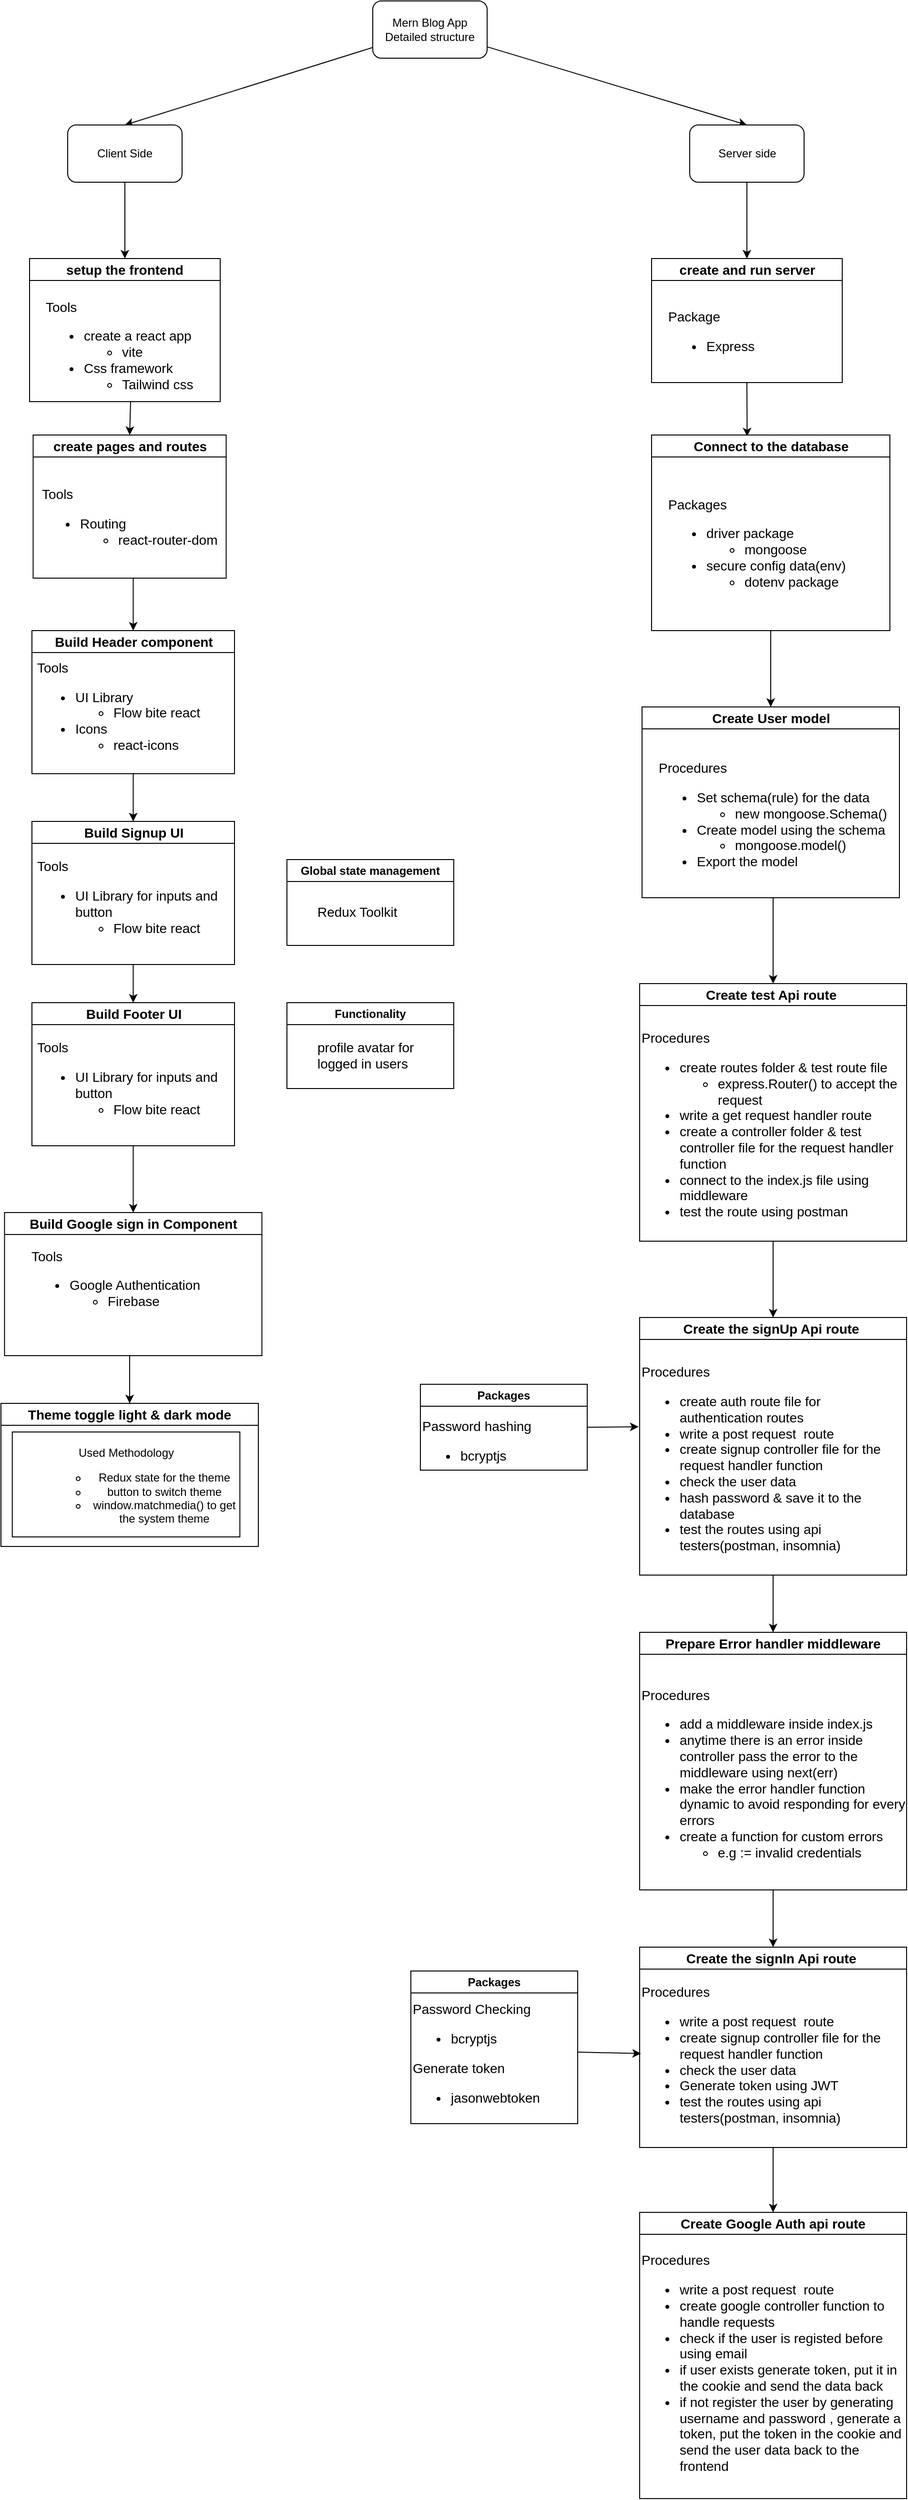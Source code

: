<mxfile>
    <diagram id="eZKFXFdzhTwZrDXH5VwZ" name="Page-1">
        <mxGraphModel dx="943" dy="307" grid="1" gridSize="10" guides="1" tooltips="1" connect="1" arrows="1" fold="1" page="1" pageScale="1" pageWidth="1654" pageHeight="1169" background="none" math="0" shadow="0">
            <root>
                <mxCell id="0"/>
                <mxCell id="1" parent="0"/>
                <mxCell id="7" style="edgeStyle=none;html=1;entryX=0.5;entryY=0;entryDx=0;entryDy=0;" parent="1" source="2" target="3" edge="1">
                    <mxGeometry relative="1" as="geometry"/>
                </mxCell>
                <mxCell id="9" style="edgeStyle=none;html=1;entryX=0.5;entryY=0;entryDx=0;entryDy=0;" parent="1" source="2" target="8" edge="1">
                    <mxGeometry relative="1" as="geometry"/>
                </mxCell>
                <mxCell id="2" value="Mern Blog App Detailed structure" style="rounded=1;whiteSpace=wrap;html=1;" parent="1" vertex="1">
                    <mxGeometry x="480" y="20" width="120" height="60" as="geometry"/>
                </mxCell>
                <mxCell id="27" style="edgeStyle=none;html=1;exitX=0.5;exitY=1;exitDx=0;exitDy=0;entryX=0.5;entryY=0;entryDx=0;entryDy=0;" parent="1" source="3" target="25" edge="1">
                    <mxGeometry relative="1" as="geometry"/>
                </mxCell>
                <mxCell id="3" value="Server side" style="rounded=1;whiteSpace=wrap;html=1;" parent="1" vertex="1">
                    <mxGeometry x="812.5" y="150" width="120" height="60" as="geometry"/>
                </mxCell>
                <mxCell id="15" style="edgeStyle=none;html=1;exitX=0.5;exitY=1;exitDx=0;exitDy=0;entryX=0.5;entryY=0;entryDx=0;entryDy=0;fontSize=14;" parent="1" source="8" target="16" edge="1">
                    <mxGeometry relative="1" as="geometry">
                        <mxPoint x="110" y="290" as="targetPoint"/>
                        <Array as="points"/>
                    </mxGeometry>
                </mxCell>
                <mxCell id="8" value="Client Side" style="rounded=1;whiteSpace=wrap;html=1;" parent="1" vertex="1">
                    <mxGeometry x="160" y="150" width="120" height="60" as="geometry"/>
                </mxCell>
                <mxCell id="16" value="setup the frontend" style="swimlane;whiteSpace=wrap;html=1;fontSize=14;" parent="1" vertex="1">
                    <mxGeometry x="120" y="290" width="200" height="150" as="geometry"/>
                </mxCell>
                <mxCell id="18" value="&lt;div style=&quot;&quot;&gt;&lt;span style=&quot;background-color: initial;&quot;&gt;Tools&lt;/span&gt;&lt;/div&gt;&lt;div style=&quot;&quot;&gt;&lt;ul&gt;&lt;li&gt;create a react app&lt;/li&gt;&lt;ul&gt;&lt;li&gt;vite&lt;/li&gt;&lt;/ul&gt;&lt;li&gt;Css framework&lt;/li&gt;&lt;ul&gt;&lt;li&gt;Tailwind css&lt;/li&gt;&lt;/ul&gt;&lt;/ul&gt;&lt;/div&gt;" style="text;html=1;strokeColor=none;fillColor=none;align=left;verticalAlign=middle;whiteSpace=wrap;rounded=0;fontSize=14;" parent="16" vertex="1">
                    <mxGeometry x="15" y="45" width="185" height="105" as="geometry"/>
                </mxCell>
                <mxCell id="19" value="create pages and routes" style="swimlane;whiteSpace=wrap;html=1;fontSize=14;" parent="1" vertex="1">
                    <mxGeometry x="123.75" y="475" width="202.5" height="150" as="geometry"/>
                </mxCell>
                <mxCell id="20" value="&lt;div style=&quot;&quot;&gt;&lt;span style=&quot;background-color: initial;&quot;&gt;Tools&lt;/span&gt;&lt;/div&gt;&lt;div style=&quot;&quot;&gt;&lt;ul&gt;&lt;li&gt;Routing&lt;/li&gt;&lt;ul&gt;&lt;li&gt;react-router-dom&lt;/li&gt;&lt;/ul&gt;&lt;/ul&gt;&lt;/div&gt;" style="text;html=1;strokeColor=none;fillColor=none;align=left;verticalAlign=middle;whiteSpace=wrap;rounded=0;fontSize=14;" parent="19" vertex="1">
                    <mxGeometry x="7.5" y="35" width="195" height="115" as="geometry"/>
                </mxCell>
                <mxCell id="21" style="edgeStyle=none;html=1;entryX=0.5;entryY=0;entryDx=0;entryDy=0;fontSize=14;" parent="1" source="18" target="19" edge="1">
                    <mxGeometry relative="1" as="geometry"/>
                </mxCell>
                <mxCell id="57" value="" style="edgeStyle=none;html=1;entryX=0.5;entryY=0;entryDx=0;entryDy=0;" parent="1" source="22" target="54" edge="1">
                    <mxGeometry relative="1" as="geometry"/>
                </mxCell>
                <mxCell id="22" value="Build Header component" style="swimlane;whiteSpace=wrap;html=1;fontSize=14;" parent="1" vertex="1">
                    <mxGeometry x="122.5" y="680" width="212.5" height="150" as="geometry"/>
                </mxCell>
                <mxCell id="23" value="&lt;div style=&quot;&quot;&gt;&lt;span style=&quot;background-color: initial;&quot;&gt;Tools&lt;/span&gt;&lt;/div&gt;&lt;div style=&quot;&quot;&gt;&lt;ul&gt;&lt;li&gt;UI Library&lt;/li&gt;&lt;ul&gt;&lt;li&gt;Flow bite react&lt;/li&gt;&lt;/ul&gt;&lt;li&gt;Icons&lt;/li&gt;&lt;ul&gt;&lt;li&gt;react-icons&lt;/li&gt;&lt;/ul&gt;&lt;/ul&gt;&lt;br&gt;&lt;/div&gt;&lt;div style=&quot;&quot;&gt;&lt;br&gt;&lt;/div&gt;" style="text;html=1;strokeColor=none;fillColor=none;align=left;verticalAlign=middle;whiteSpace=wrap;rounded=0;fontSize=14;" parent="22" vertex="1">
                    <mxGeometry x="3.13" y="55" width="206.25" height="95" as="geometry"/>
                </mxCell>
                <mxCell id="24" style="edgeStyle=none;html=1;entryX=0.5;entryY=0;entryDx=0;entryDy=0;fontSize=14;" parent="1" source="20" target="22" edge="1">
                    <mxGeometry relative="1" as="geometry"/>
                </mxCell>
                <mxCell id="34" style="edgeStyle=none;html=1;exitX=0.5;exitY=1;exitDx=0;exitDy=0;entryX=0.401;entryY=0.007;entryDx=0;entryDy=0;entryPerimeter=0;" parent="1" source="25" target="28" edge="1">
                    <mxGeometry relative="1" as="geometry"/>
                </mxCell>
                <mxCell id="25" value="create and run server" style="swimlane;whiteSpace=wrap;html=1;fontSize=14;" parent="1" vertex="1">
                    <mxGeometry x="772.5" y="290" width="200" height="130" as="geometry"/>
                </mxCell>
                <mxCell id="26" value="&lt;div style=&quot;&quot;&gt;&lt;span style=&quot;background-color: initial;&quot;&gt;Package&lt;/span&gt;&lt;/div&gt;&lt;div style=&quot;&quot;&gt;&lt;ul&gt;&lt;li&gt;Express&lt;/li&gt;&lt;/ul&gt;&lt;/div&gt;" style="text;html=1;strokeColor=none;fillColor=none;align=left;verticalAlign=middle;whiteSpace=wrap;rounded=0;fontSize=14;" parent="25" vertex="1">
                    <mxGeometry x="15" y="45" width="165" height="75" as="geometry"/>
                </mxCell>
                <mxCell id="38" style="edgeStyle=none;html=1;exitX=0.5;exitY=1;exitDx=0;exitDy=0;entryX=0.5;entryY=0;entryDx=0;entryDy=0;" parent="1" source="28" target="35" edge="1">
                    <mxGeometry relative="1" as="geometry"/>
                </mxCell>
                <mxCell id="28" value="Connect to the database" style="swimlane;whiteSpace=wrap;html=1;fontSize=14;" parent="1" vertex="1">
                    <mxGeometry x="772.5" y="475" width="250" height="205" as="geometry"/>
                </mxCell>
                <mxCell id="29" value="&lt;div style=&quot;&quot;&gt;Packages&lt;/div&gt;&lt;div style=&quot;&quot;&gt;&lt;ul&gt;&lt;li&gt;driver package&lt;/li&gt;&lt;ul&gt;&lt;li&gt;mongoose&lt;/li&gt;&lt;/ul&gt;&lt;li&gt;secure config data(env)&lt;/li&gt;&lt;ul&gt;&lt;li&gt;dotenv package&lt;/li&gt;&lt;/ul&gt;&lt;/ul&gt;&lt;/div&gt;" style="text;html=1;strokeColor=none;fillColor=none;align=left;verticalAlign=middle;whiteSpace=wrap;rounded=0;fontSize=14;" parent="28" vertex="1">
                    <mxGeometry x="15" y="50" width="225" height="140" as="geometry"/>
                </mxCell>
                <mxCell id="35" value="Create User model" style="swimlane;whiteSpace=wrap;html=1;fontSize=14;" parent="1" vertex="1">
                    <mxGeometry x="762.5" y="760" width="270" height="200" as="geometry"/>
                </mxCell>
                <mxCell id="36" value="&lt;div style=&quot;&quot;&gt;Procedures&lt;/div&gt;&lt;div style=&quot;&quot;&gt;&lt;ul&gt;&lt;li&gt;Set schema(rule) for the data&lt;/li&gt;&lt;ul&gt;&lt;li&gt;new mongoose.Schema()&lt;/li&gt;&lt;/ul&gt;&lt;li&gt;Create model using the schema&lt;/li&gt;&lt;ul&gt;&lt;li&gt;mongoose.model()&lt;/li&gt;&lt;/ul&gt;&lt;li&gt;Export the model&lt;/li&gt;&lt;/ul&gt;&lt;/div&gt;" style="text;html=1;strokeColor=none;fillColor=none;align=left;verticalAlign=middle;whiteSpace=wrap;rounded=0;fontSize=14;" parent="35" vertex="1">
                    <mxGeometry x="15" y="40" width="245" height="160" as="geometry"/>
                </mxCell>
                <mxCell id="39" value="Create test Api route&amp;nbsp;" style="swimlane;whiteSpace=wrap;html=1;fontSize=14;" parent="1" vertex="1">
                    <mxGeometry x="760" y="1050" width="280" height="270" as="geometry"/>
                </mxCell>
                <mxCell id="40" value="&lt;div style=&quot;&quot;&gt;Procedures&lt;/div&gt;&lt;div style=&quot;&quot;&gt;&lt;ul&gt;&lt;li&gt;create routes folder &amp;amp; test route file&lt;/li&gt;&lt;ul&gt;&lt;li&gt;express.Router() to accept the request&lt;/li&gt;&lt;/ul&gt;&lt;li&gt;write a get request handler route&lt;/li&gt;&lt;li&gt;create a controller folder &amp;amp; test controller file for the request handler function&lt;/li&gt;&lt;li&gt;connect to the index.js file using middleware&lt;/li&gt;&lt;li&gt;test the route using postman&lt;/li&gt;&lt;/ul&gt;&lt;/div&gt;" style="text;html=1;strokeColor=none;fillColor=none;align=left;verticalAlign=middle;whiteSpace=wrap;rounded=0;fontSize=14;" parent="39" vertex="1">
                    <mxGeometry y="40" width="280" height="230" as="geometry"/>
                </mxCell>
                <mxCell id="41" style="edgeStyle=none;html=1;exitX=0.5;exitY=1;exitDx=0;exitDy=0;entryX=0.5;entryY=0;entryDx=0;entryDy=0;" parent="1" source="36" target="39" edge="1">
                    <mxGeometry relative="1" as="geometry"/>
                </mxCell>
                <mxCell id="42" value="Create the signUp Api route&amp;nbsp;" style="swimlane;whiteSpace=wrap;html=1;fontSize=14;" parent="1" vertex="1">
                    <mxGeometry x="760" y="1400" width="280" height="270" as="geometry"/>
                </mxCell>
                <mxCell id="43" value="&lt;div style=&quot;&quot;&gt;Procedures&lt;/div&gt;&lt;div style=&quot;&quot;&gt;&lt;ul&gt;&lt;li&gt;create auth route file for authentication routes&lt;/li&gt;&lt;li&gt;write a post request&amp;nbsp; route&lt;/li&gt;&lt;li&gt;create signup controller file for the request handler function&lt;/li&gt;&lt;li&gt;check the user data&amp;nbsp;&lt;/li&gt;&lt;li&gt;hash password &amp;amp; save it to the database&lt;/li&gt;&lt;li&gt;test the routes using api testers(postman, insomnia)&lt;/li&gt;&lt;/ul&gt;&lt;/div&gt;" style="text;html=1;strokeColor=none;fillColor=none;align=left;verticalAlign=middle;whiteSpace=wrap;rounded=0;fontSize=14;" parent="42" vertex="1">
                    <mxGeometry y="40" width="280" height="230" as="geometry"/>
                </mxCell>
                <mxCell id="44" style="edgeStyle=none;html=1;exitX=0.5;exitY=1;exitDx=0;exitDy=0;entryX=0.5;entryY=0;entryDx=0;entryDy=0;" parent="1" source="40" target="42" edge="1">
                    <mxGeometry relative="1" as="geometry"/>
                </mxCell>
                <mxCell id="47" value="Prepare Error handler middleware" style="swimlane;whiteSpace=wrap;html=1;fontSize=14;" parent="1" vertex="1">
                    <mxGeometry x="760" y="1730" width="280" height="270" as="geometry"/>
                </mxCell>
                <mxCell id="48" value="&lt;div style=&quot;&quot;&gt;Procedures&lt;/div&gt;&lt;div style=&quot;&quot;&gt;&lt;ul&gt;&lt;li&gt;add a middleware inside index.js&amp;nbsp;&lt;/li&gt;&lt;li&gt;anytime there is an error inside controller pass the error to the middleware using next(err)&lt;/li&gt;&lt;li&gt;make the error handler function dynamic to avoid responding for every errors&lt;/li&gt;&lt;li&gt;create a function for custom errors&lt;/li&gt;&lt;ul&gt;&lt;li&gt;&lt;span style=&quot;background-color: initial;&quot;&gt;e.g := invalid credentials&amp;nbsp;&lt;/span&gt;&lt;/li&gt;&lt;/ul&gt;&lt;/ul&gt;&lt;/div&gt;" style="text;html=1;strokeColor=none;fillColor=none;align=left;verticalAlign=middle;whiteSpace=wrap;rounded=0;fontSize=14;" parent="47" vertex="1">
                    <mxGeometry y="40" width="280" height="230" as="geometry"/>
                </mxCell>
                <mxCell id="52" style="edgeStyle=none;html=1;exitX=1;exitY=0.5;exitDx=0;exitDy=0;entryX=-0.004;entryY=0.324;entryDx=0;entryDy=0;entryPerimeter=0;" parent="1" source="49" target="43" edge="1">
                    <mxGeometry relative="1" as="geometry">
                        <Array as="points"/>
                    </mxGeometry>
                </mxCell>
                <mxCell id="49" value="Packages" style="swimlane;whiteSpace=wrap;html=1;" parent="1" vertex="1">
                    <mxGeometry x="530" y="1470" width="175" height="90" as="geometry"/>
                </mxCell>
                <mxCell id="50" value="&lt;div style=&quot;&quot;&gt;Password hashing&lt;/div&gt;&lt;div style=&quot;&quot;&gt;&lt;ul&gt;&lt;li&gt;bcryptjs&lt;/li&gt;&lt;/ul&gt;&lt;br&gt;&lt;/div&gt;" style="text;html=1;strokeColor=none;fillColor=none;align=left;verticalAlign=middle;whiteSpace=wrap;rounded=0;fontSize=14;" parent="49" vertex="1">
                    <mxGeometry y="60" width="175" height="30" as="geometry"/>
                </mxCell>
                <mxCell id="53" style="edgeStyle=none;html=1;exitX=0.5;exitY=1;exitDx=0;exitDy=0;entryX=0.5;entryY=0;entryDx=0;entryDy=0;" parent="1" source="43" target="47" edge="1">
                    <mxGeometry relative="1" as="geometry"/>
                </mxCell>
                <mxCell id="54" value="Build Signup UI" style="swimlane;whiteSpace=wrap;html=1;fontSize=14;" parent="1" vertex="1">
                    <mxGeometry x="122.5" y="880" width="212.5" height="150" as="geometry"/>
                </mxCell>
                <mxCell id="55" value="&lt;div style=&quot;&quot;&gt;&lt;span style=&quot;background-color: initial;&quot;&gt;Tools&lt;/span&gt;&lt;/div&gt;&lt;div style=&quot;&quot;&gt;&lt;ul&gt;&lt;li&gt;UI Library for inputs and button&lt;/li&gt;&lt;ul&gt;&lt;li&gt;Flow bite react&lt;/li&gt;&lt;/ul&gt;&lt;/ul&gt;&lt;br&gt;&lt;/div&gt;&lt;div style=&quot;&quot;&gt;&lt;br&gt;&lt;/div&gt;" style="text;html=1;strokeColor=none;fillColor=none;align=left;verticalAlign=middle;whiteSpace=wrap;rounded=0;fontSize=14;" parent="54" vertex="1">
                    <mxGeometry x="3.13" y="55" width="206.25" height="95" as="geometry"/>
                </mxCell>
                <mxCell id="59" value="Create the signIn Api route&amp;nbsp;" style="swimlane;whiteSpace=wrap;html=1;fontSize=14;" parent="1" vertex="1">
                    <mxGeometry x="760" y="2060" width="280" height="210" as="geometry"/>
                </mxCell>
                <mxCell id="60" value="&lt;div style=&quot;&quot;&gt;Procedures&lt;/div&gt;&lt;div style=&quot;&quot;&gt;&lt;ul&gt;&lt;li&gt;write a post request&amp;nbsp; route&lt;/li&gt;&lt;li&gt;create signup controller file for the request handler function&lt;/li&gt;&lt;li&gt;check the user data&amp;nbsp;&lt;/li&gt;&lt;li&gt;Generate token using JWT&lt;/li&gt;&lt;li&gt;test the routes using api testers(postman, insomnia)&lt;/li&gt;&lt;/ul&gt;&lt;/div&gt;" style="text;html=1;strokeColor=none;fillColor=none;align=left;verticalAlign=middle;whiteSpace=wrap;rounded=0;fontSize=14;" parent="59" vertex="1">
                    <mxGeometry y="30" width="280" height="180" as="geometry"/>
                </mxCell>
                <mxCell id="61" style="edgeStyle=none;html=1;exitX=0.5;exitY=1;exitDx=0;exitDy=0;entryX=0.5;entryY=0;entryDx=0;entryDy=0;" parent="1" source="48" target="59" edge="1">
                    <mxGeometry relative="1" as="geometry"/>
                </mxCell>
                <mxCell id="62" value="Packages" style="swimlane;whiteSpace=wrap;html=1;" parent="1" vertex="1">
                    <mxGeometry x="520" y="2085" width="175" height="160" as="geometry"/>
                </mxCell>
                <mxCell id="64" style="edgeStyle=none;html=1;" parent="62" source="63" target="62" edge="1">
                    <mxGeometry relative="1" as="geometry"/>
                </mxCell>
                <mxCell id="63" value="&lt;div style=&quot;&quot;&gt;Password Checking&lt;/div&gt;&lt;div style=&quot;&quot;&gt;&lt;ul&gt;&lt;li&gt;bcryptjs&lt;/li&gt;&lt;/ul&gt;Generate token&lt;/div&gt;&lt;div style=&quot;&quot;&gt;&lt;ul&gt;&lt;li&gt;jasonwebtoken&lt;/li&gt;&lt;/ul&gt;&lt;br&gt;&lt;br&gt;&lt;/div&gt;" style="text;html=1;strokeColor=none;fillColor=none;align=left;verticalAlign=middle;whiteSpace=wrap;rounded=0;fontSize=14;" parent="62" vertex="1">
                    <mxGeometry y="60" width="175" height="100" as="geometry"/>
                </mxCell>
                <mxCell id="68" style="edgeStyle=none;html=1;exitX=1;exitY=0.25;exitDx=0;exitDy=0;entryX=0.005;entryY=0.453;entryDx=0;entryDy=0;entryPerimeter=0;" parent="1" source="63" target="60" edge="1">
                    <mxGeometry relative="1" as="geometry"/>
                </mxCell>
                <mxCell id="69" value="Build Footer UI" style="swimlane;whiteSpace=wrap;html=1;fontSize=14;" parent="1" vertex="1">
                    <mxGeometry x="122.5" y="1070" width="212.5" height="150" as="geometry"/>
                </mxCell>
                <mxCell id="70" value="&lt;div style=&quot;&quot;&gt;&lt;span style=&quot;background-color: initial;&quot;&gt;Tools&lt;/span&gt;&lt;/div&gt;&lt;div style=&quot;&quot;&gt;&lt;ul&gt;&lt;li&gt;UI Library for inputs and button&lt;/li&gt;&lt;ul&gt;&lt;li&gt;Flow bite react&lt;/li&gt;&lt;/ul&gt;&lt;/ul&gt;&lt;br&gt;&lt;/div&gt;&lt;div style=&quot;&quot;&gt;&lt;br&gt;&lt;/div&gt;" style="text;html=1;strokeColor=none;fillColor=none;align=left;verticalAlign=middle;whiteSpace=wrap;rounded=0;fontSize=14;" parent="69" vertex="1">
                    <mxGeometry x="3.13" y="55" width="206.25" height="95" as="geometry"/>
                </mxCell>
                <mxCell id="71" style="edgeStyle=none;html=1;exitX=0.5;exitY=1;exitDx=0;exitDy=0;entryX=0.5;entryY=0;entryDx=0;entryDy=0;" parent="1" source="55" target="69" edge="1">
                    <mxGeometry relative="1" as="geometry"/>
                </mxCell>
                <mxCell id="72" value="Global state management" style="swimlane;whiteSpace=wrap;html=1;" parent="1" vertex="1">
                    <mxGeometry x="390" y="920" width="175" height="90" as="geometry"/>
                </mxCell>
                <mxCell id="73" value="&lt;div style=&quot;&quot;&gt;Redux Toolkit&lt;/div&gt;" style="text;html=1;strokeColor=none;fillColor=none;align=left;verticalAlign=middle;whiteSpace=wrap;rounded=0;fontSize=14;" parent="72" vertex="1">
                    <mxGeometry x="30" y="40" width="110" height="30" as="geometry"/>
                </mxCell>
                <mxCell id="74" value="Create Google Auth api route" style="swimlane;whiteSpace=wrap;html=1;fontSize=14;" parent="1" vertex="1">
                    <mxGeometry x="760" y="2338" width="280" height="300" as="geometry"/>
                </mxCell>
                <mxCell id="75" value="&lt;div style=&quot;&quot;&gt;Procedures&lt;/div&gt;&lt;div style=&quot;&quot;&gt;&lt;ul&gt;&lt;li&gt;write a post request&amp;nbsp; route&lt;/li&gt;&lt;li&gt;create google controller function to handle requests&lt;/li&gt;&lt;li&gt;check if the user is registed before using email&amp;nbsp;&lt;/li&gt;&lt;li&gt;if user exists generate token, put it in the cookie and send the data back&lt;/li&gt;&lt;li&gt;if not register the user by generating username and password , generate a token, put the token in the cookie and send the user data back to the frontend&lt;/li&gt;&lt;/ul&gt;&lt;/div&gt;" style="text;html=1;strokeColor=none;fillColor=none;align=left;verticalAlign=middle;whiteSpace=wrap;rounded=0;fontSize=14;" parent="74" vertex="1">
                    <mxGeometry y="70" width="280" height="190" as="geometry"/>
                </mxCell>
                <mxCell id="76" style="edgeStyle=none;html=1;exitX=0.5;exitY=1;exitDx=0;exitDy=0;entryX=0.5;entryY=0;entryDx=0;entryDy=0;" parent="1" source="60" target="74" edge="1">
                    <mxGeometry relative="1" as="geometry"/>
                </mxCell>
                <mxCell id="77" value="Build Google sign in Component" style="swimlane;whiteSpace=wrap;html=1;fontSize=14;" parent="1" vertex="1">
                    <mxGeometry x="93.75" y="1290" width="270" height="150" as="geometry"/>
                </mxCell>
                <mxCell id="78" value="&lt;div style=&quot;&quot;&gt;&lt;span style=&quot;background-color: initial;&quot;&gt;Tools&lt;/span&gt;&lt;/div&gt;&lt;div style=&quot;&quot;&gt;&lt;ul&gt;&lt;li&gt;Google Authentication&lt;/li&gt;&lt;ul&gt;&lt;li&gt;Firebase&lt;/li&gt;&lt;/ul&gt;&lt;/ul&gt;&lt;br&gt;&lt;/div&gt;&lt;div style=&quot;&quot;&gt;&lt;br&gt;&lt;/div&gt;" style="text;html=1;strokeColor=none;fillColor=none;align=left;verticalAlign=middle;whiteSpace=wrap;rounded=0;fontSize=14;" parent="77" vertex="1">
                    <mxGeometry x="26.25" y="45" width="206.25" height="95" as="geometry"/>
                </mxCell>
                <mxCell id="79" style="edgeStyle=none;html=1;exitX=0.5;exitY=1;exitDx=0;exitDy=0;entryX=0.5;entryY=0;entryDx=0;entryDy=0;" parent="1" source="70" target="77" edge="1">
                    <mxGeometry relative="1" as="geometry"/>
                </mxCell>
                <mxCell id="80" value="Theme toggle light &amp;amp; dark mode" style="swimlane;whiteSpace=wrap;html=1;fontSize=14;" vertex="1" parent="1">
                    <mxGeometry x="90" y="1490" width="270" height="150" as="geometry"/>
                </mxCell>
                <mxCell id="84" value="&lt;br&gt;Used Methodology&lt;br&gt;&lt;ul&gt;&lt;ul&gt;&lt;li&gt;Redux state for the theme&lt;/li&gt;&lt;li&gt;button to switch theme&lt;/li&gt;&lt;li&gt;window.matchmedia() to get the system theme&lt;/li&gt;&lt;/ul&gt;&lt;/ul&gt;" style="whiteSpace=wrap;html=1;" vertex="1" parent="80">
                    <mxGeometry x="11.88" y="30" width="238.75" height="110" as="geometry"/>
                </mxCell>
                <mxCell id="85" value="" style="edgeStyle=none;html=1;entryX=0.5;entryY=0;entryDx=0;entryDy=0;" edge="1" parent="1" target="80">
                    <mxGeometry relative="1" as="geometry">
                        <mxPoint x="225" y="1440" as="sourcePoint"/>
                        <mxPoint x="225" y="1480" as="targetPoint"/>
                    </mxGeometry>
                </mxCell>
                <mxCell id="87" value="Functionality" style="swimlane;whiteSpace=wrap;html=1;" vertex="1" parent="1">
                    <mxGeometry x="390" y="1070" width="175" height="90" as="geometry"/>
                </mxCell>
                <mxCell id="88" value="profile avatar for logged in users" style="text;html=1;strokeColor=none;fillColor=none;align=left;verticalAlign=middle;whiteSpace=wrap;rounded=0;fontSize=14;" vertex="1" parent="87">
                    <mxGeometry x="30" y="40" width="110" height="30" as="geometry"/>
                </mxCell>
            </root>
        </mxGraphModel>
    </diagram>
</mxfile>